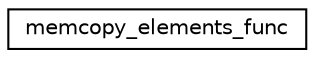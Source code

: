 digraph "Graphical Class Hierarchy"
{
  edge [fontname="Helvetica",fontsize="10",labelfontname="Helvetica",labelfontsize="10"];
  node [fontname="Helvetica",fontsize="10",shape=record];
  rankdir="LR";
  Node1 [label="memcopy_elements_func",height=0.2,width=0.4,color="black", fillcolor="white", style="filled",URL="$classmemcopy__elements__func.html",tooltip="Prototype for copying elements. "];
}
